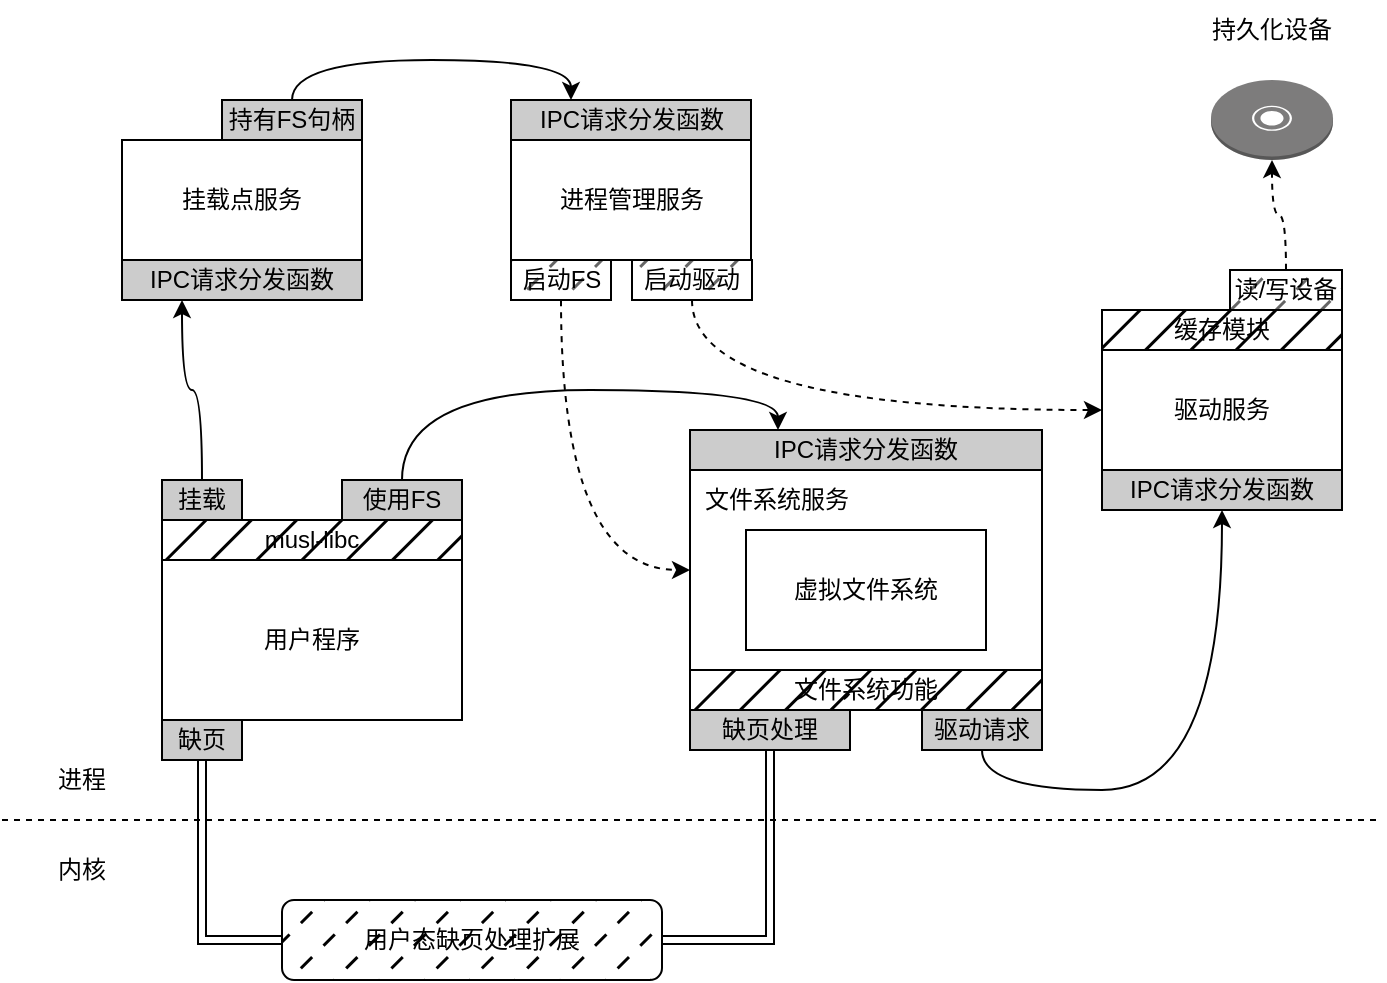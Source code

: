 <mxfile version="20.6.0" type="github">
  <diagram id="Nar-YL3yUSGKBsn7vBqp" name="第 1 页">
    <mxGraphModel dx="2062" dy="1122" grid="1" gridSize="10" guides="1" tooltips="1" connect="1" arrows="1" fold="1" page="1" pageScale="1" pageWidth="827" pageHeight="1169" math="0" shadow="0">
      <root>
        <mxCell id="0" />
        <mxCell id="1" parent="0" />
        <mxCell id="EpZc5_kadwhAyWc8rpwV-1" value="挂载点服务" style="rounded=0;whiteSpace=wrap;html=1;" parent="1" vertex="1">
          <mxGeometry x="130" y="380" width="120" height="60" as="geometry" />
        </mxCell>
        <mxCell id="EpZc5_kadwhAyWc8rpwV-2" value="用户程序" style="rounded=0;whiteSpace=wrap;html=1;" parent="1" vertex="1">
          <mxGeometry x="150" y="590" width="150" height="80" as="geometry" />
        </mxCell>
        <mxCell id="EpZc5_kadwhAyWc8rpwV-3" value="" style="rounded=0;whiteSpace=wrap;html=1;" parent="1" vertex="1">
          <mxGeometry x="414" y="545" width="176" height="100" as="geometry" />
        </mxCell>
        <mxCell id="EpZc5_kadwhAyWc8rpwV-4" value="驱动服务" style="rounded=0;whiteSpace=wrap;html=1;" parent="1" vertex="1">
          <mxGeometry x="620" y="485" width="120" height="60" as="geometry" />
        </mxCell>
        <mxCell id="EpZc5_kadwhAyWc8rpwV-5" value="进程管理服务" style="rounded=0;whiteSpace=wrap;html=1;" parent="1" vertex="1">
          <mxGeometry x="324.5" y="380" width="120" height="60" as="geometry" />
        </mxCell>
        <mxCell id="EpZc5_kadwhAyWc8rpwV-6" value="" style="outlineConnect=0;dashed=0;verticalLabelPosition=bottom;verticalAlign=top;align=center;html=1;shape=mxgraph.aws3.disk;fillColor=#7D7C7C;gradientColor=none;" parent="1" vertex="1">
          <mxGeometry x="674.5" y="350" width="61" height="40" as="geometry" />
        </mxCell>
        <mxCell id="EpZc5_kadwhAyWc8rpwV-7" value="持久化设备" style="text;html=1;strokeColor=none;fillColor=none;align=center;verticalAlign=middle;whiteSpace=wrap;rounded=0;" parent="1" vertex="1">
          <mxGeometry x="660" y="310" width="90" height="30" as="geometry" />
        </mxCell>
        <mxCell id="EpZc5_kadwhAyWc8rpwV-8" value="musl-libc" style="rounded=0;whiteSpace=wrap;html=1;fillColor=#000000;fillStyle=hatch;" parent="1" vertex="1">
          <mxGeometry x="150" y="570" width="150" height="20" as="geometry" />
        </mxCell>
        <mxCell id="EpZc5_kadwhAyWc8rpwV-10" value="IPC请求分发函数" style="rounded=0;whiteSpace=wrap;html=1;fillColor=#CCCCCC;" parent="1" vertex="1">
          <mxGeometry x="414" y="525" width="176" height="20" as="geometry" />
        </mxCell>
        <mxCell id="EpZc5_kadwhAyWc8rpwV-11" value="IPC请求分发函数" style="rounded=0;whiteSpace=wrap;html=1;fillColor=#CCCCCC;" parent="1" vertex="1">
          <mxGeometry x="620" y="545" width="120" height="20" as="geometry" />
        </mxCell>
        <mxCell id="EpZc5_kadwhAyWc8rpwV-12" value="IPC请求分发函数" style="rounded=0;whiteSpace=wrap;html=1;fillColor=#CCCCCC;" parent="1" vertex="1">
          <mxGeometry x="130" y="440" width="120" height="20" as="geometry" />
        </mxCell>
        <mxCell id="EpZc5_kadwhAyWc8rpwV-13" value="IPC请求分发函数" style="rounded=0;whiteSpace=wrap;html=1;fillColor=#CCCCCC;" parent="1" vertex="1">
          <mxGeometry x="324.5" y="360" width="120" height="20" as="geometry" />
        </mxCell>
        <mxCell id="EpZc5_kadwhAyWc8rpwV-24" style="edgeStyle=orthogonalEdgeStyle;curved=1;rounded=0;orthogonalLoop=1;jettySize=auto;html=1;exitX=0.5;exitY=0;exitDx=0;exitDy=0;entryX=0.25;entryY=0;entryDx=0;entryDy=0;" parent="1" source="EpZc5_kadwhAyWc8rpwV-14" target="EpZc5_kadwhAyWc8rpwV-13" edge="1">
          <mxGeometry relative="1" as="geometry" />
        </mxCell>
        <mxCell id="EpZc5_kadwhAyWc8rpwV-14" value="持有FS句柄" style="rounded=0;whiteSpace=wrap;html=1;fillColor=#CCCCCC;" parent="1" vertex="1">
          <mxGeometry x="180" y="360" width="70" height="20" as="geometry" />
        </mxCell>
        <mxCell id="EpZc5_kadwhAyWc8rpwV-26" style="edgeStyle=orthogonalEdgeStyle;curved=1;rounded=0;orthogonalLoop=1;jettySize=auto;html=1;exitX=0.5;exitY=1;exitDx=0;exitDy=0;entryX=0;entryY=0.5;entryDx=0;entryDy=0;dashed=1;" parent="1" source="EpZc5_kadwhAyWc8rpwV-15" target="EpZc5_kadwhAyWc8rpwV-3" edge="1">
          <mxGeometry relative="1" as="geometry" />
        </mxCell>
        <mxCell id="EpZc5_kadwhAyWc8rpwV-15" value="启动FS" style="rounded=0;whiteSpace=wrap;html=1;fillStyle=dashed;fillColor=#666666;" parent="1" vertex="1">
          <mxGeometry x="324.5" y="440" width="50" height="20" as="geometry" />
        </mxCell>
        <mxCell id="EpZc5_kadwhAyWc8rpwV-28" style="edgeStyle=orthogonalEdgeStyle;curved=1;rounded=0;orthogonalLoop=1;jettySize=auto;html=1;exitX=0.5;exitY=0;exitDx=0;exitDy=0;dashed=1;" parent="1" source="EpZc5_kadwhAyWc8rpwV-16" target="EpZc5_kadwhAyWc8rpwV-6" edge="1">
          <mxGeometry relative="1" as="geometry" />
        </mxCell>
        <mxCell id="EpZc5_kadwhAyWc8rpwV-16" value="读/写设备" style="rounded=0;whiteSpace=wrap;html=1;fillStyle=dashed;fillColor=#666666;" parent="1" vertex="1">
          <mxGeometry x="684" y="445" width="56" height="20" as="geometry" />
        </mxCell>
        <mxCell id="EpZc5_kadwhAyWc8rpwV-22" style="edgeStyle=orthogonalEdgeStyle;rounded=0;orthogonalLoop=1;jettySize=auto;html=1;exitX=0.5;exitY=0;exitDx=0;exitDy=0;entryX=0.25;entryY=1;entryDx=0;entryDy=0;curved=1;" parent="1" source="EpZc5_kadwhAyWc8rpwV-17" target="EpZc5_kadwhAyWc8rpwV-12" edge="1">
          <mxGeometry relative="1" as="geometry" />
        </mxCell>
        <mxCell id="EpZc5_kadwhAyWc8rpwV-17" value="挂载" style="rounded=0;whiteSpace=wrap;html=1;fillColor=#CCCCCC;" parent="1" vertex="1">
          <mxGeometry x="150" y="550" width="40" height="20" as="geometry" />
        </mxCell>
        <mxCell id="EpZc5_kadwhAyWc8rpwV-23" style="edgeStyle=orthogonalEdgeStyle;curved=1;rounded=0;orthogonalLoop=1;jettySize=auto;html=1;exitX=0.5;exitY=0;exitDx=0;exitDy=0;entryX=0.25;entryY=0;entryDx=0;entryDy=0;" parent="1" source="EpZc5_kadwhAyWc8rpwV-18" target="EpZc5_kadwhAyWc8rpwV-10" edge="1">
          <mxGeometry relative="1" as="geometry" />
        </mxCell>
        <mxCell id="EpZc5_kadwhAyWc8rpwV-18" value="使用FS" style="rounded=0;whiteSpace=wrap;html=1;fillColor=#CCCCCC;" parent="1" vertex="1">
          <mxGeometry x="240" y="550" width="60" height="20" as="geometry" />
        </mxCell>
        <mxCell id="EpZc5_kadwhAyWc8rpwV-27" style="edgeStyle=orthogonalEdgeStyle;curved=1;rounded=0;orthogonalLoop=1;jettySize=auto;html=1;exitX=0.5;exitY=1;exitDx=0;exitDy=0;entryX=0;entryY=0.5;entryDx=0;entryDy=0;dashed=1;" parent="1" source="EpZc5_kadwhAyWc8rpwV-25" target="EpZc5_kadwhAyWc8rpwV-4" edge="1">
          <mxGeometry relative="1" as="geometry" />
        </mxCell>
        <mxCell id="EpZc5_kadwhAyWc8rpwV-25" value="启动驱动" style="rounded=0;whiteSpace=wrap;html=1;fillStyle=dashed;fillColor=#666666;" parent="1" vertex="1">
          <mxGeometry x="385" y="440" width="60" height="20" as="geometry" />
        </mxCell>
        <mxCell id="EpZc5_kadwhAyWc8rpwV-30" style="edgeStyle=orthogonalEdgeStyle;curved=1;rounded=0;orthogonalLoop=1;jettySize=auto;html=1;exitX=0.5;exitY=1;exitDx=0;exitDy=0;entryX=0.5;entryY=1;entryDx=0;entryDy=0;" parent="1" source="EpZc5_kadwhAyWc8rpwV-29" target="EpZc5_kadwhAyWc8rpwV-11" edge="1">
          <mxGeometry relative="1" as="geometry" />
        </mxCell>
        <mxCell id="EpZc5_kadwhAyWc8rpwV-29" value="驱动请求" style="rounded=0;whiteSpace=wrap;html=1;fillColor=#CCCCCC;" parent="1" vertex="1">
          <mxGeometry x="530" y="665" width="60" height="20" as="geometry" />
        </mxCell>
        <mxCell id="EpZc5_kadwhAyWc8rpwV-31" value="文件系统功能" style="rounded=0;whiteSpace=wrap;html=1;fillColor=#000000;fillStyle=hatch;" parent="1" vertex="1">
          <mxGeometry x="414" y="645" width="176" height="20" as="geometry" />
        </mxCell>
        <mxCell id="zIPyXKhynso7Kex6nMVG-2" value="虚拟文件系统" style="rounded=0;whiteSpace=wrap;html=1;" vertex="1" parent="1">
          <mxGeometry x="442" y="575" width="120" height="60" as="geometry" />
        </mxCell>
        <mxCell id="zIPyXKhynso7Kex6nMVG-3" value="文件系统服务" style="text;html=1;strokeColor=none;fillColor=none;align=center;verticalAlign=middle;whiteSpace=wrap;rounded=0;" vertex="1" parent="1">
          <mxGeometry x="415" y="545" width="85" height="30" as="geometry" />
        </mxCell>
        <mxCell id="zIPyXKhynso7Kex6nMVG-4" value="缓存模块" style="rounded=0;whiteSpace=wrap;html=1;fillColor=#000000;fillStyle=hatch;" vertex="1" parent="1">
          <mxGeometry x="620" y="465" width="120" height="20" as="geometry" />
        </mxCell>
        <mxCell id="zIPyXKhynso7Kex6nMVG-5" value="" style="endArrow=none;dashed=1;html=1;rounded=0;" edge="1" parent="1">
          <mxGeometry width="50" height="50" relative="1" as="geometry">
            <mxPoint x="70" y="720" as="sourcePoint" />
            <mxPoint x="760" y="720" as="targetPoint" />
          </mxGeometry>
        </mxCell>
        <mxCell id="zIPyXKhynso7Kex6nMVG-6" value="进程" style="text;html=1;strokeColor=none;fillColor=none;align=center;verticalAlign=middle;whiteSpace=wrap;rounded=0;fillStyle=hatch;" vertex="1" parent="1">
          <mxGeometry x="80" y="685" width="60" height="30" as="geometry" />
        </mxCell>
        <mxCell id="zIPyXKhynso7Kex6nMVG-7" value="内核" style="text;html=1;strokeColor=none;fillColor=none;align=center;verticalAlign=middle;whiteSpace=wrap;rounded=0;fillStyle=hatch;" vertex="1" parent="1">
          <mxGeometry x="80" y="730" width="60" height="30" as="geometry" />
        </mxCell>
        <mxCell id="zIPyXKhynso7Kex6nMVG-12" style="edgeStyle=orthogonalEdgeStyle;curved=1;rounded=0;orthogonalLoop=1;jettySize=auto;html=1;exitX=1;exitY=0.5;exitDx=0;exitDy=0;entryX=0.5;entryY=1;entryDx=0;entryDy=0;shape=link;" edge="1" parent="1" source="zIPyXKhynso7Kex6nMVG-8" target="zIPyXKhynso7Kex6nMVG-11">
          <mxGeometry relative="1" as="geometry" />
        </mxCell>
        <mxCell id="zIPyXKhynso7Kex6nMVG-8" value="用户态缺页处理扩展" style="rounded=1;whiteSpace=wrap;html=1;fillStyle=dashed;fillColor=#000000;" vertex="1" parent="1">
          <mxGeometry x="210" y="760" width="190" height="40" as="geometry" />
        </mxCell>
        <mxCell id="zIPyXKhynso7Kex6nMVG-10" style="edgeStyle=orthogonalEdgeStyle;rounded=0;orthogonalLoop=1;jettySize=auto;html=1;exitX=0.5;exitY=1;exitDx=0;exitDy=0;entryX=0;entryY=0.5;entryDx=0;entryDy=0;curved=1;shape=link;" edge="1" parent="1" source="zIPyXKhynso7Kex6nMVG-9" target="zIPyXKhynso7Kex6nMVG-8">
          <mxGeometry relative="1" as="geometry" />
        </mxCell>
        <mxCell id="zIPyXKhynso7Kex6nMVG-9" value="缺页" style="rounded=0;whiteSpace=wrap;html=1;fillColor=#CCCCCC;" vertex="1" parent="1">
          <mxGeometry x="150" y="670" width="40" height="20" as="geometry" />
        </mxCell>
        <mxCell id="zIPyXKhynso7Kex6nMVG-11" value="缺页处理" style="rounded=0;whiteSpace=wrap;html=1;fillColor=#CCCCCC;" vertex="1" parent="1">
          <mxGeometry x="414" y="665" width="80" height="20" as="geometry" />
        </mxCell>
      </root>
    </mxGraphModel>
  </diagram>
</mxfile>
